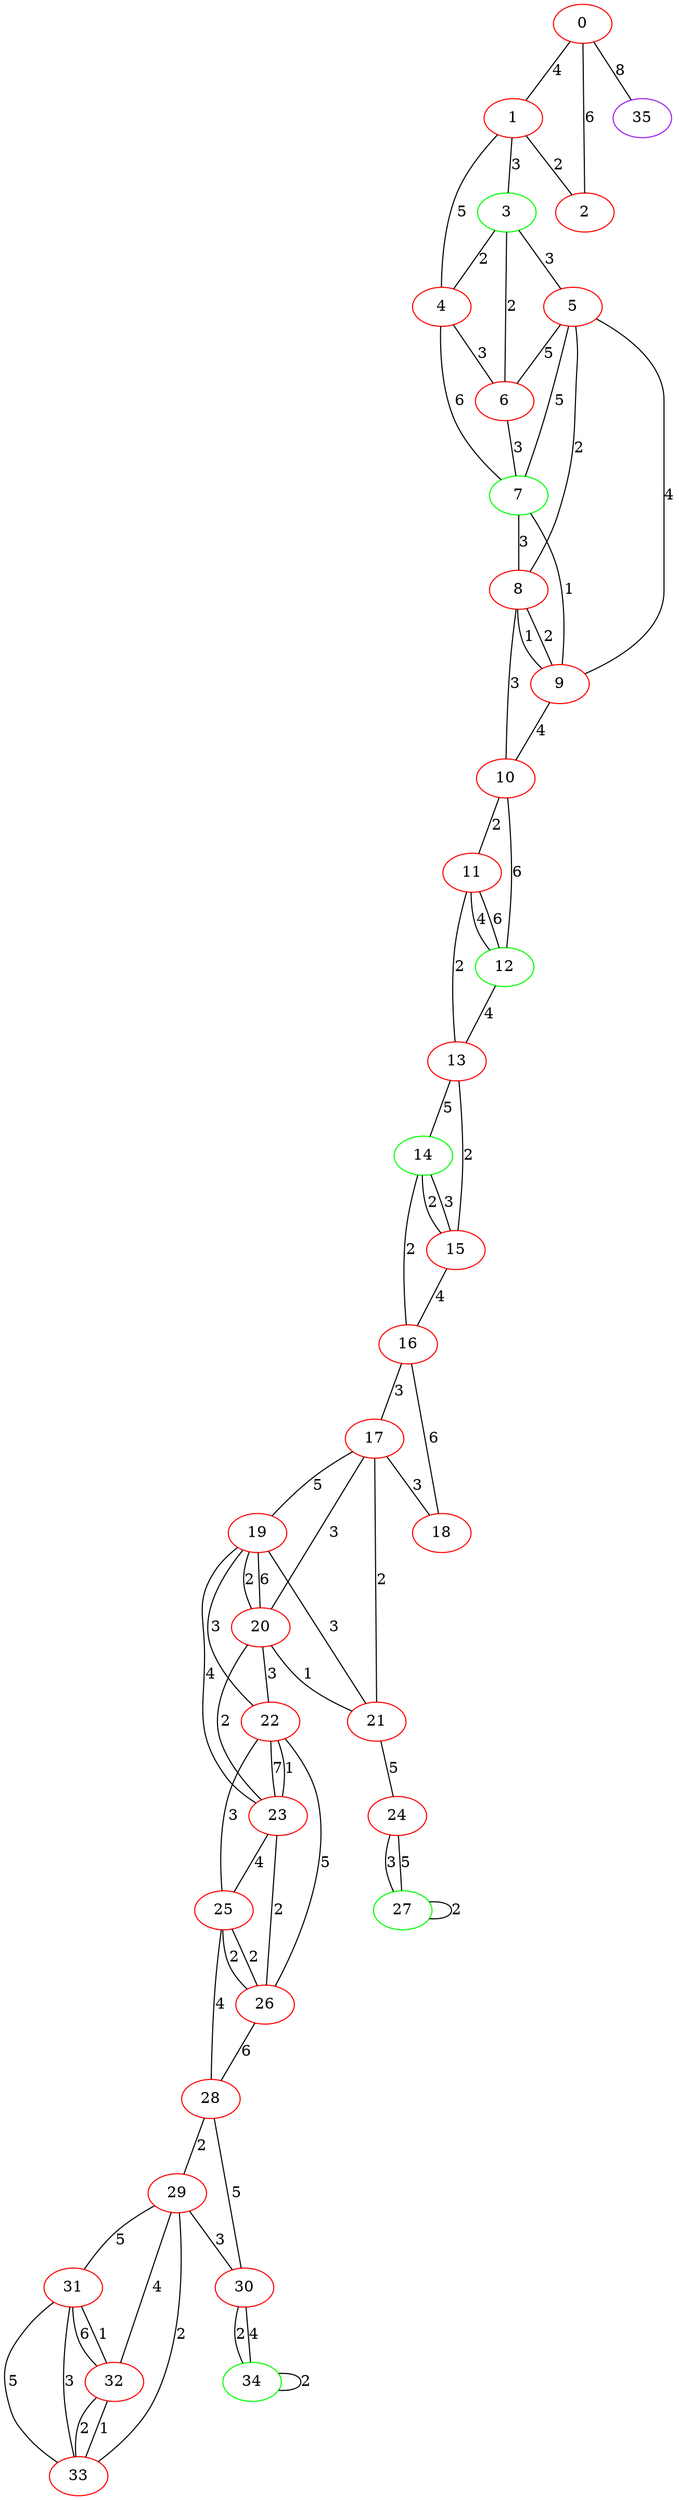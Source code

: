 graph "" {
0 [color=red, weight=1];
1 [color=red, weight=1];
2 [color=red, weight=1];
3 [color=green, weight=2];
4 [color=red, weight=1];
5 [color=red, weight=1];
6 [color=red, weight=1];
7 [color=green, weight=2];
8 [color=red, weight=1];
9 [color=red, weight=1];
10 [color=red, weight=1];
11 [color=red, weight=1];
12 [color=green, weight=2];
13 [color=red, weight=1];
14 [color=green, weight=2];
15 [color=red, weight=1];
16 [color=red, weight=1];
17 [color=red, weight=1];
18 [color=red, weight=1];
19 [color=red, weight=1];
20 [color=red, weight=1];
21 [color=red, weight=1];
22 [color=red, weight=1];
23 [color=red, weight=1];
24 [color=red, weight=1];
25 [color=red, weight=1];
26 [color=red, weight=1];
27 [color=green, weight=2];
28 [color=red, weight=1];
29 [color=red, weight=1];
30 [color=red, weight=1];
31 [color=red, weight=1];
32 [color=red, weight=1];
33 [color=red, weight=1];
34 [color=green, weight=2];
35 [color=purple, weight=4];
0 -- 1  [key=0, label=4];
0 -- 2  [key=0, label=6];
0 -- 35  [key=0, label=8];
1 -- 2  [key=0, label=2];
1 -- 3  [key=0, label=3];
1 -- 4  [key=0, label=5];
3 -- 4  [key=0, label=2];
3 -- 5  [key=0, label=3];
3 -- 6  [key=0, label=2];
4 -- 6  [key=0, label=3];
4 -- 7  [key=0, label=6];
5 -- 8  [key=0, label=2];
5 -- 9  [key=0, label=4];
5 -- 6  [key=0, label=5];
5 -- 7  [key=0, label=5];
6 -- 7  [key=0, label=3];
7 -- 8  [key=0, label=3];
7 -- 9  [key=0, label=1];
8 -- 9  [key=0, label=2];
8 -- 9  [key=1, label=1];
8 -- 10  [key=0, label=3];
9 -- 10  [key=0, label=4];
10 -- 11  [key=0, label=2];
10 -- 12  [key=0, label=6];
11 -- 12  [key=0, label=4];
11 -- 12  [key=1, label=6];
11 -- 13  [key=0, label=2];
12 -- 13  [key=0, label=4];
13 -- 14  [key=0, label=5];
13 -- 15  [key=0, label=2];
14 -- 16  [key=0, label=2];
14 -- 15  [key=0, label=2];
14 -- 15  [key=1, label=3];
15 -- 16  [key=0, label=4];
16 -- 17  [key=0, label=3];
16 -- 18  [key=0, label=6];
17 -- 18  [key=0, label=3];
17 -- 19  [key=0, label=5];
17 -- 20  [key=0, label=3];
17 -- 21  [key=0, label=2];
19 -- 20  [key=0, label=2];
19 -- 20  [key=1, label=6];
19 -- 21  [key=0, label=3];
19 -- 22  [key=0, label=3];
19 -- 23  [key=0, label=4];
20 -- 21  [key=0, label=1];
20 -- 22  [key=0, label=3];
20 -- 23  [key=0, label=2];
21 -- 24  [key=0, label=5];
22 -- 25  [key=0, label=3];
22 -- 26  [key=0, label=5];
22 -- 23  [key=0, label=7];
22 -- 23  [key=1, label=1];
23 -- 25  [key=0, label=4];
23 -- 26  [key=0, label=2];
24 -- 27  [key=0, label=3];
24 -- 27  [key=1, label=5];
25 -- 26  [key=0, label=2];
25 -- 26  [key=1, label=2];
25 -- 28  [key=0, label=4];
26 -- 28  [key=0, label=6];
27 -- 27  [key=0, label=2];
28 -- 29  [key=0, label=2];
28 -- 30  [key=0, label=5];
29 -- 32  [key=0, label=4];
29 -- 33  [key=0, label=2];
29 -- 30  [key=0, label=3];
29 -- 31  [key=0, label=5];
30 -- 34  [key=0, label=2];
30 -- 34  [key=1, label=4];
31 -- 32  [key=0, label=6];
31 -- 32  [key=1, label=1];
31 -- 33  [key=0, label=5];
31 -- 33  [key=1, label=3];
32 -- 33  [key=0, label=1];
32 -- 33  [key=1, label=2];
34 -- 34  [key=0, label=2];
}
